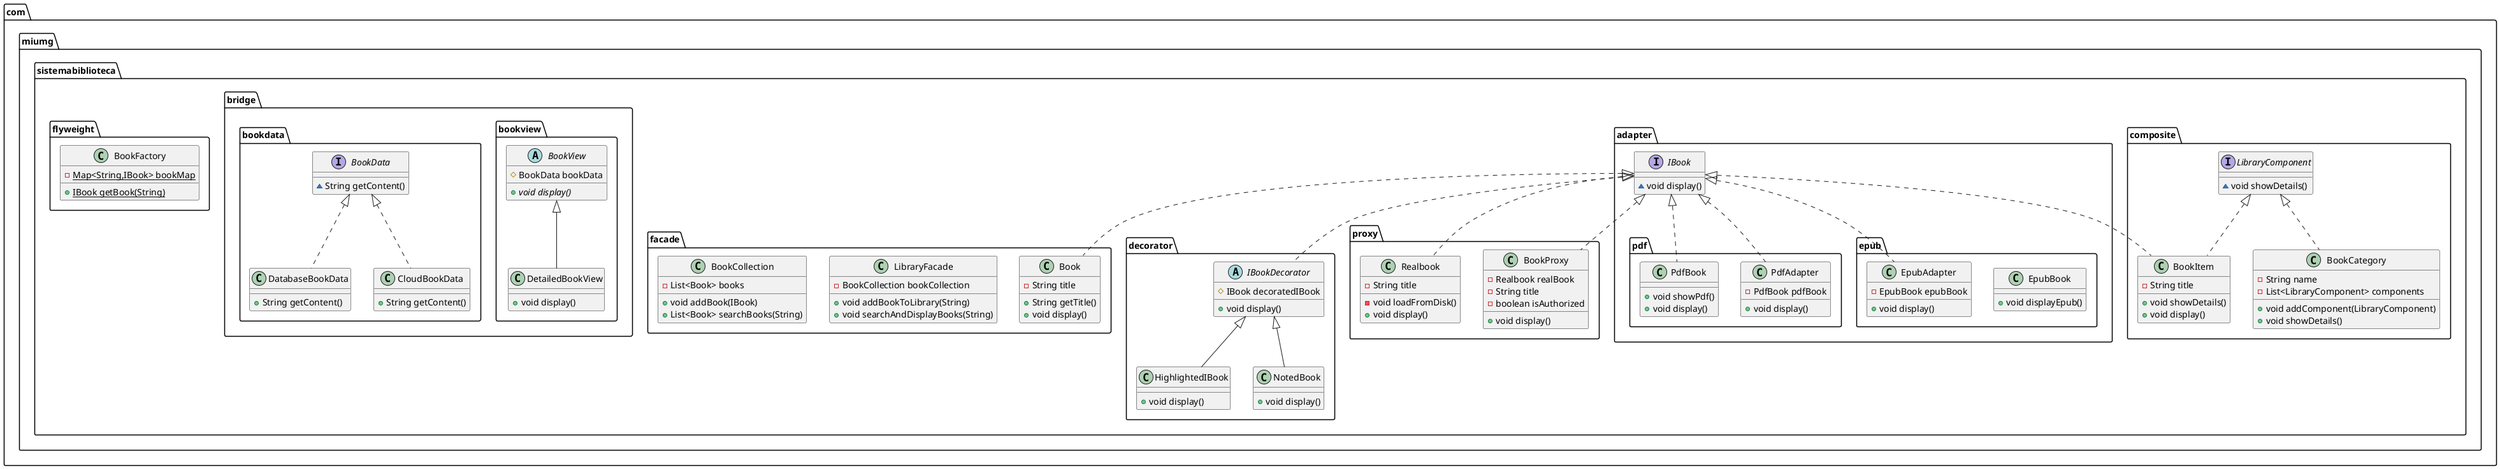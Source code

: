 @startuml
class com.miumg.sistemabiblioteca.composite.BookItem {
- String title
+ void showDetails()
+ void display()
}


interface com.miumg.sistemabiblioteca.adapter.IBook {
~ void display()
}

abstract class com.miumg.sistemabiblioteca.bridge.bookview.BookView {
# BookData bookData
+ {abstract}void display()
}


class com.miumg.sistemabiblioteca.composite.BookCategory {
- String name
- List<LibraryComponent> components
+ void addComponent(LibraryComponent)
+ void showDetails()
}


class com.miumg.sistemabiblioteca.facade.Book {
- String title
+ String getTitle()
+ void display()
}


interface com.miumg.sistemabiblioteca.bridge.bookdata.BookData {
~ String getContent()
}

class com.miumg.sistemabiblioteca.decorator.HighlightedIBook {
+ void display()
}

class com.miumg.sistemabiblioteca.adapter.pdf.PdfAdapter {
- PdfBook pdfBook
+ void display()
}


class com.miumg.sistemabiblioteca.adapter.pdf.PdfBook {
+ void showPdf()
+ void display()
}

class com.miumg.sistemabiblioteca.facade.LibraryFacade {
- BookCollection bookCollection
+ void addBookToLibrary(String)
+ void searchAndDisplayBooks(String)
}


class com.miumg.sistemabiblioteca.decorator.NotedBook {
+ void display()
}

class com.miumg.sistemabiblioteca.adapter.epub.EpubBook {
+ void displayEpub()
}

class com.miumg.sistemabiblioteca.bridge.bookdata.DatabaseBookData {
+ String getContent()
}

abstract class com.miumg.sistemabiblioteca.decorator.IBookDecorator {
# IBook decoratedIBook
+ void display()
}


interface com.miumg.sistemabiblioteca.composite.LibraryComponent {
~ void showDetails()
}

class com.miumg.sistemabiblioteca.bridge.bookview.DetailedBookView {
+ void display()
}

class com.miumg.sistemabiblioteca.bridge.bookdata.CloudBookData {
+ String getContent()
}

class com.miumg.sistemabiblioteca.flyweight.BookFactory {
- {static} Map<String,IBook> bookMap
+ {static} IBook getBook(String)
}


class com.miumg.sistemabiblioteca.facade.BookCollection {
- List<Book> books
+ void addBook(IBook)
+ List<Book> searchBooks(String)
}


class com.miumg.sistemabiblioteca.proxy.BookProxy {
- Realbook realBook
- String title
- boolean isAuthorized
+ void display()
}


class com.miumg.sistemabiblioteca.adapter.epub.EpubAdapter {
- EpubBook epubBook
+ void display()
}


class com.miumg.sistemabiblioteca.proxy.Realbook {
- String title
- void loadFromDisk()
+ void display()
}




com.miumg.sistemabiblioteca.composite.LibraryComponent <|.. com.miumg.sistemabiblioteca.composite.BookItem
com.miumg.sistemabiblioteca.adapter.IBook <|.. com.miumg.sistemabiblioteca.composite.BookItem
com.miumg.sistemabiblioteca.composite.LibraryComponent <|.. com.miumg.sistemabiblioteca.composite.BookCategory
com.miumg.sistemabiblioteca.adapter.IBook <|.. com.miumg.sistemabiblioteca.facade.Book
com.miumg.sistemabiblioteca.decorator.IBookDecorator <|-- com.miumg.sistemabiblioteca.decorator.HighlightedIBook
com.miumg.sistemabiblioteca.adapter.IBook <|.. com.miumg.sistemabiblioteca.adapter.pdf.PdfAdapter
com.miumg.sistemabiblioteca.adapter.IBook <|.. com.miumg.sistemabiblioteca.adapter.pdf.PdfBook
com.miumg.sistemabiblioteca.decorator.IBookDecorator <|-- com.miumg.sistemabiblioteca.decorator.NotedBook
com.miumg.sistemabiblioteca.bridge.bookdata.BookData <|.. com.miumg.sistemabiblioteca.bridge.bookdata.DatabaseBookData
com.miumg.sistemabiblioteca.adapter.IBook <|.. com.miumg.sistemabiblioteca.decorator.IBookDecorator
com.miumg.sistemabiblioteca.bridge.bookview.BookView <|-- com.miumg.sistemabiblioteca.bridge.bookview.DetailedBookView
com.miumg.sistemabiblioteca.bridge.bookdata.BookData <|.. com.miumg.sistemabiblioteca.bridge.bookdata.CloudBookData
com.miumg.sistemabiblioteca.adapter.IBook <|.. com.miumg.sistemabiblioteca.proxy.BookProxy
com.miumg.sistemabiblioteca.adapter.IBook <|.. com.miumg.sistemabiblioteca.adapter.epub.EpubAdapter
com.miumg.sistemabiblioteca.adapter.IBook <|.. com.miumg.sistemabiblioteca.proxy.Realbook
@enduml